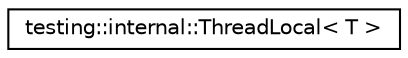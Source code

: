 digraph G
{
  edge [fontname="Helvetica",fontsize="10",labelfontname="Helvetica",labelfontsize="10"];
  node [fontname="Helvetica",fontsize="10",shape=record];
  rankdir="LR";
  Node1 [label="testing::internal::ThreadLocal\< T \>",height=0.2,width=0.4,color="black", fillcolor="white", style="filled",URL="$classtesting_1_1internal_1_1ThreadLocal.html"];
}
